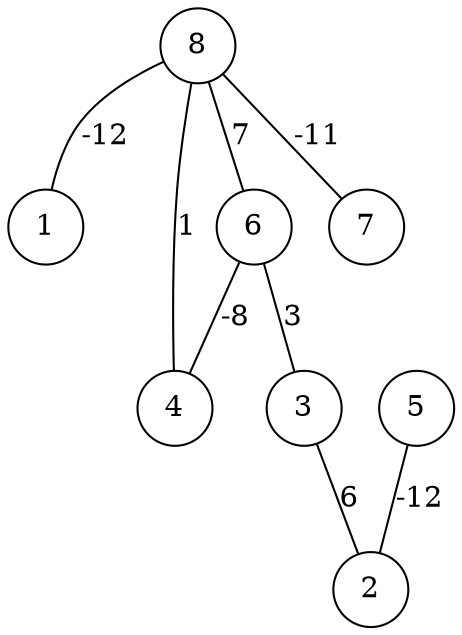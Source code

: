graph { 
	 fontname="Helvetica,Arial,sans-serif" 
	 node [shape = circle]; 
	 8 -- 1 [label = "-12"];
	 8 -- 4 [label = "1"];
	 8 -- 6 [label = "7"];
	 8 -- 7 [label = "-11"];
	 6 -- 3 [label = "3"];
	 6 -- 4 [label = "-8"];
	 5 -- 2 [label = "-12"];
	 3 -- 2 [label = "6"];
	 1;
	 2;
	 3;
	 4;
	 5;
	 6;
	 7;
	 8;
}
